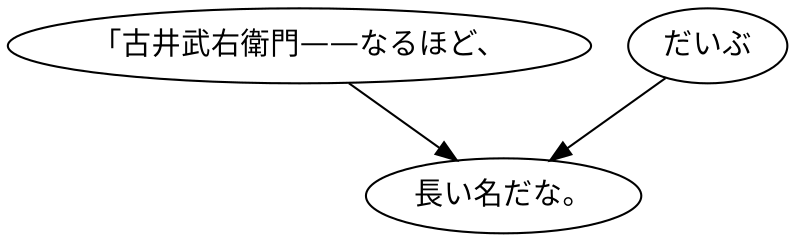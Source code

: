digraph graph7215 {
	node0 [label="「古井武右衛門——なるほど、"];
	node1 [label="だいぶ"];
	node2 [label="長い名だな。"];
	node0 -> node2;
	node1 -> node2;
}
